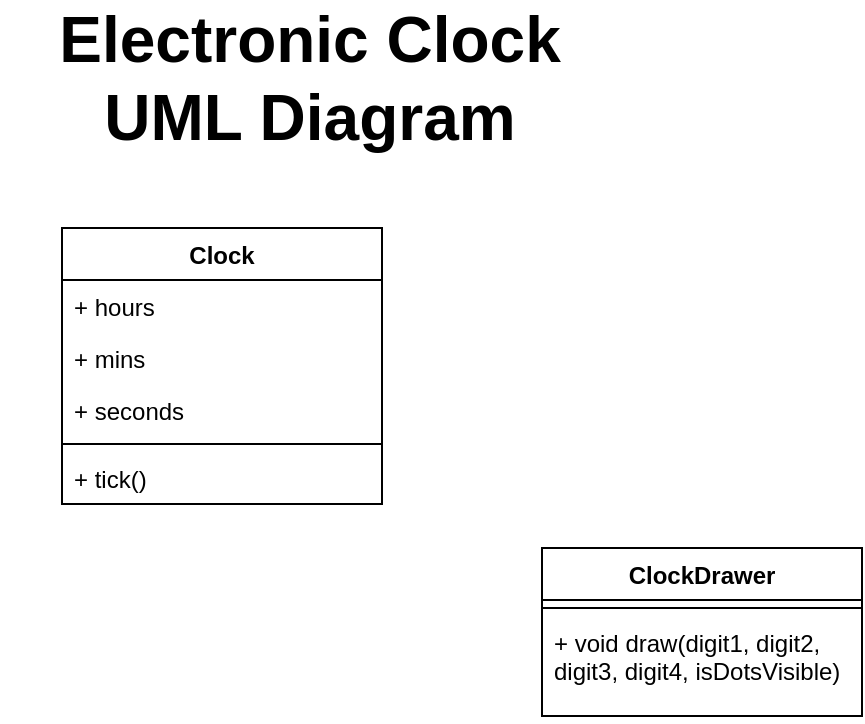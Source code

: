 <mxfile version="21.3.4" type="device">
  <diagram name="Страница 1" id="pEO_j2EQ6qFxEmSEYGHo">
    <mxGraphModel dx="1050" dy="549" grid="1" gridSize="10" guides="1" tooltips="1" connect="1" arrows="1" fold="1" page="1" pageScale="1" pageWidth="827" pageHeight="1169" math="0" shadow="0">
      <root>
        <mxCell id="0" />
        <mxCell id="1" parent="0" />
        <mxCell id="ffGDr8bCtfVIgtPdBpXR-5" value="Electronic Clock UML Diagram" style="text;html=1;strokeColor=none;fillColor=none;align=center;verticalAlign=middle;whiteSpace=wrap;rounded=0;fontSize=32;fontStyle=1" parent="1" vertex="1">
          <mxGeometry x="259" y="10" width="310" height="70" as="geometry" />
        </mxCell>
        <mxCell id="ffGDr8bCtfVIgtPdBpXR-12" value="Clock" style="swimlane;fontStyle=1;align=center;verticalAlign=top;childLayout=stackLayout;horizontal=1;startSize=26;horizontalStack=0;resizeParent=1;resizeParentMax=0;resizeLast=0;collapsible=1;marginBottom=0;whiteSpace=wrap;html=1;" parent="1" vertex="1">
          <mxGeometry x="290" y="120" width="160" height="138" as="geometry" />
        </mxCell>
        <mxCell id="w8gC6Pgou5bO-tuiGKOU-5" value="+ hours&lt;br&gt;" style="text;strokeColor=none;fillColor=none;align=left;verticalAlign=top;spacingLeft=4;spacingRight=4;overflow=hidden;rotatable=0;points=[[0,0.5],[1,0.5]];portConstraint=eastwest;whiteSpace=wrap;html=1;" vertex="1" parent="ffGDr8bCtfVIgtPdBpXR-12">
          <mxGeometry y="26" width="160" height="26" as="geometry" />
        </mxCell>
        <mxCell id="ffGDr8bCtfVIgtPdBpXR-13" value="+ mins" style="text;strokeColor=none;fillColor=none;align=left;verticalAlign=top;spacingLeft=4;spacingRight=4;overflow=hidden;rotatable=0;points=[[0,0.5],[1,0.5]];portConstraint=eastwest;whiteSpace=wrap;html=1;" parent="ffGDr8bCtfVIgtPdBpXR-12" vertex="1">
          <mxGeometry y="52" width="160" height="26" as="geometry" />
        </mxCell>
        <mxCell id="w8gC6Pgou5bO-tuiGKOU-6" value="+ seconds" style="text;strokeColor=none;fillColor=none;align=left;verticalAlign=top;spacingLeft=4;spacingRight=4;overflow=hidden;rotatable=0;points=[[0,0.5],[1,0.5]];portConstraint=eastwest;whiteSpace=wrap;html=1;" vertex="1" parent="ffGDr8bCtfVIgtPdBpXR-12">
          <mxGeometry y="78" width="160" height="26" as="geometry" />
        </mxCell>
        <mxCell id="ffGDr8bCtfVIgtPdBpXR-14" value="" style="line;strokeWidth=1;fillColor=none;align=left;verticalAlign=middle;spacingTop=-1;spacingLeft=3;spacingRight=3;rotatable=0;labelPosition=right;points=[];portConstraint=eastwest;strokeColor=inherit;" parent="ffGDr8bCtfVIgtPdBpXR-12" vertex="1">
          <mxGeometry y="104" width="160" height="8" as="geometry" />
        </mxCell>
        <mxCell id="ffGDr8bCtfVIgtPdBpXR-15" value="+ tick()" style="text;strokeColor=none;fillColor=none;align=left;verticalAlign=top;spacingLeft=4;spacingRight=4;overflow=hidden;rotatable=0;points=[[0,0.5],[1,0.5]];portConstraint=eastwest;whiteSpace=wrap;html=1;" parent="ffGDr8bCtfVIgtPdBpXR-12" vertex="1">
          <mxGeometry y="112" width="160" height="26" as="geometry" />
        </mxCell>
        <mxCell id="w8gC6Pgou5bO-tuiGKOU-1" value="ClockDrawer" style="swimlane;fontStyle=1;align=center;verticalAlign=top;childLayout=stackLayout;horizontal=1;startSize=26;horizontalStack=0;resizeParent=1;resizeParentMax=0;resizeLast=0;collapsible=1;marginBottom=0;whiteSpace=wrap;html=1;" vertex="1" parent="1">
          <mxGeometry x="530" y="280" width="160" height="84" as="geometry" />
        </mxCell>
        <mxCell id="w8gC6Pgou5bO-tuiGKOU-3" value="" style="line;strokeWidth=1;fillColor=none;align=left;verticalAlign=middle;spacingTop=-1;spacingLeft=3;spacingRight=3;rotatable=0;labelPosition=right;points=[];portConstraint=eastwest;strokeColor=inherit;" vertex="1" parent="w8gC6Pgou5bO-tuiGKOU-1">
          <mxGeometry y="26" width="160" height="8" as="geometry" />
        </mxCell>
        <mxCell id="w8gC6Pgou5bO-tuiGKOU-4" value="+ void draw(digit1, digit2, digit3, digit4, isDotsVisible)" style="text;strokeColor=none;fillColor=none;align=left;verticalAlign=top;spacingLeft=4;spacingRight=4;overflow=hidden;rotatable=0;points=[[0,0.5],[1,0.5]];portConstraint=eastwest;whiteSpace=wrap;html=1;" vertex="1" parent="w8gC6Pgou5bO-tuiGKOU-1">
          <mxGeometry y="34" width="160" height="50" as="geometry" />
        </mxCell>
      </root>
    </mxGraphModel>
  </diagram>
</mxfile>
